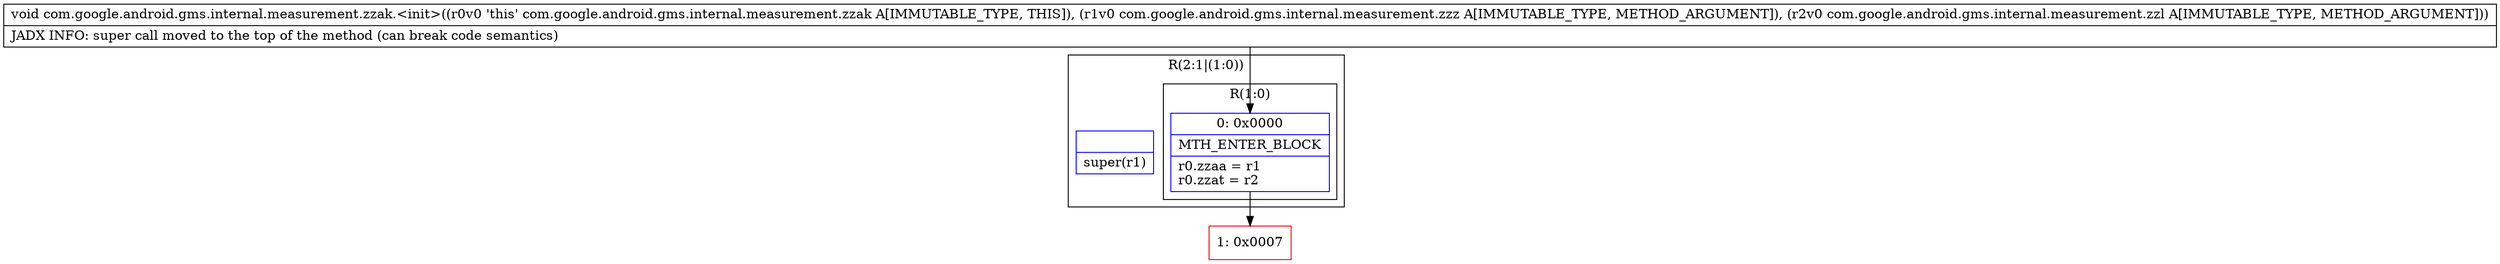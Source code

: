 digraph "CFG forcom.google.android.gms.internal.measurement.zzak.\<init\>(Lcom\/google\/android\/gms\/internal\/measurement\/zzz;Lcom\/google\/android\/gms\/internal\/measurement\/zzl;)V" {
subgraph cluster_Region_1373153605 {
label = "R(2:1|(1:0))";
node [shape=record,color=blue];
Node_InsnContainer_1150312970 [shape=record,label="{|super(r1)\l}"];
subgraph cluster_Region_579229901 {
label = "R(1:0)";
node [shape=record,color=blue];
Node_0 [shape=record,label="{0\:\ 0x0000|MTH_ENTER_BLOCK\l|r0.zzaa = r1\lr0.zzat = r2\l}"];
}
}
Node_1 [shape=record,color=red,label="{1\:\ 0x0007}"];
MethodNode[shape=record,label="{void com.google.android.gms.internal.measurement.zzak.\<init\>((r0v0 'this' com.google.android.gms.internal.measurement.zzak A[IMMUTABLE_TYPE, THIS]), (r1v0 com.google.android.gms.internal.measurement.zzz A[IMMUTABLE_TYPE, METHOD_ARGUMENT]), (r2v0 com.google.android.gms.internal.measurement.zzl A[IMMUTABLE_TYPE, METHOD_ARGUMENT]))  | JADX INFO: super call moved to the top of the method (can break code semantics)\l}"];
MethodNode -> Node_0;
Node_0 -> Node_1;
}

